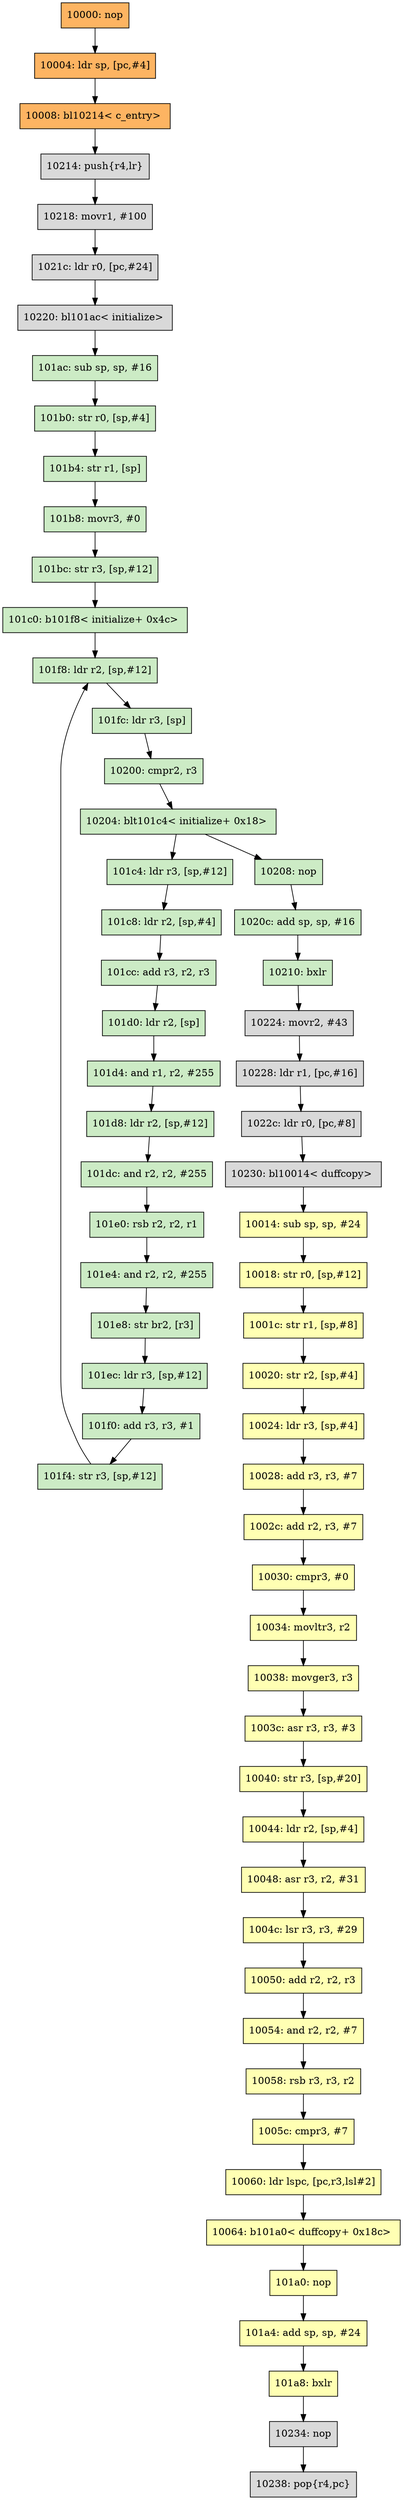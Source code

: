 digraph G {
  "101ac_5082E7" [style=filled shape=rectangle color=black fillcolor="/set312/11" label ="101ac: sub sp, sp, #16"]
  "101f4_5082E7" [style=filled shape=rectangle color=black fillcolor="/set312/11" label ="101f4: str r3, [sp,#12]"]
  "101e8_5082E7" [style=filled shape=rectangle color=black fillcolor="/set312/11" label ="101e8: str br2, [r3]"]
  "1003c_91F457" [style=filled shape=rectangle color=black fillcolor="/set312/2" label ="1003c: asr r3, r3, #3"]
  "1001c_91F457" [style=filled shape=rectangle color=black fillcolor="/set312/2" label ="1001c: str r1, [sp,#8]"]
  "101d4_5082E7" [style=filled shape=rectangle color=black fillcolor="/set312/11" label ="101d4: and r1, r2, #255"]
  "1004c_91F457" [style=filled shape=rectangle color=black fillcolor="/set312/2" label ="1004c: lsr r3, r3, #29"]
  "10024_91F457" [style=filled shape=rectangle color=black fillcolor="/set312/2" label ="10024: ldr r3, [sp,#4]"]
  "10018_91F457" [style=filled shape=rectangle color=black fillcolor="/set312/2" label ="10018: str r0, [sp,#12]"]
  "10200_5082E7" [style=filled shape=rectangle color=black fillcolor="/set312/11" label ="10200: cmpr2, r3"]
  "10228_C485C7" [style=filled shape=rectangle color=black fillcolor="/set312/9" label ="10228: ldr r1, [pc,#16]"]
  "101a4_91F457" [style=filled shape=rectangle color=black fillcolor="/set312/2" label ="101a4: add sp, sp, #24"]
  "10044_91F457" [style=filled shape=rectangle color=black fillcolor="/set312/2" label ="10044: ldr r2, [sp,#4]"]
  "101dc_5082E7" [style=filled shape=rectangle color=black fillcolor="/set312/11" label ="101dc: and r2, r2, #255"]
  "101a0_91F457" [style=filled shape=rectangle color=black fillcolor="/set312/2" label ="101a0: nop"]
  "101ec_5082E7" [style=filled shape=rectangle color=black fillcolor="/set312/11" label ="101ec: ldr r3, [sp,#12]"]
  "10238_C485C7" [style=filled shape=rectangle color=black fillcolor="/set312/9" label ="10238: pop{r4,pc}"]
  "10030_91F457" [style=filled shape=rectangle color=black fillcolor="/set312/2" label ="10030: cmpr3, #0"]
  "10038_91F457" [style=filled shape=rectangle color=black fillcolor="/set312/2" label ="10038: movger3, r3"]
  "101bc_5082E7" [style=filled shape=rectangle color=black fillcolor="/set312/11" label ="101bc: str r3, [sp,#12]"]
  "10064_91F457" [style=filled shape=rectangle color=black fillcolor="/set312/2" label ="10064: b101a0< duffcopy+ 0x18c> "]
  "101e4_5082E7" [style=filled shape=rectangle color=black fillcolor="/set312/11" label ="101e4: and r2, r2, #255"]
  "101f8_5082E7" [style=filled shape=rectangle color=black fillcolor="/set312/11" label ="101f8: ldr r2, [sp,#12]"]
  "10224_C485C7" [style=filled shape=rectangle color=black fillcolor="/set312/9" label ="10224: movr2, #43"]
  "101e0_5082E7" [style=filled shape=rectangle color=black fillcolor="/set312/11" label ="101e0: rsb r2, r2, r1"]
  "10210_5082E7" [style=filled shape=rectangle color=black fillcolor="/set312/11" label ="10210: bxlr"]
  "101b4_5082E7" [style=filled shape=rectangle color=black fillcolor="/set312/11" label ="101b4: str r1, [sp]"]
  "10054_91F457" [style=filled shape=rectangle color=black fillcolor="/set312/2" label ="10054: and r2, r2, #7"]
  "10204_5082E7" [style=filled shape=rectangle color=black fillcolor="/set312/11" label ="10204: blt101c4< initialize+ 0x18> "]
  "10220_C485C7" [style=filled shape=rectangle color=black fillcolor="/set312/9" label ="10220: bl101ac< initialize> "]
  "10020_91F457" [style=filled shape=rectangle color=black fillcolor="/set312/2" label ="10020: str r2, [sp,#4]"]
  "10040_91F457" [style=filled shape=rectangle color=black fillcolor="/set312/2" label ="10040: str r3, [sp,#20]"]
  "10208_5082E7" [style=filled shape=rectangle color=black fillcolor="/set312/11" label ="10208: nop"]
  "101c8_5082E7" [style=filled shape=rectangle color=black fillcolor="/set312/11" label ="101c8: ldr r2, [sp,#4]"]
  "1020c_5082E7" [style=filled shape=rectangle color=black fillcolor="/set312/11" label ="1020c: add sp, sp, #16"]
  "1021c_C485C7" [style=filled shape=rectangle color=black fillcolor="/set312/9" label ="1021c: ldr r0, [pc,#24]"]
  "101cc_5082E7" [style=filled shape=rectangle color=black fillcolor="/set312/11" label ="101cc: add r3, r2, r3"]
  "101d8_5082E7" [style=filled shape=rectangle color=black fillcolor="/set312/11" label ="101d8: ldr r2, [sp,#12]"]
  "10004_542A03" [style=filled shape=rectangle color=black fillcolor="/set312/6" label ="10004: ldr sp, [pc,#4]"]
  "10230_C485C7" [style=filled shape=rectangle color=black fillcolor="/set312/9" label ="10230: bl10014< duffcopy> "]
  "101d0_5082E7" [style=filled shape=rectangle color=black fillcolor="/set312/11" label ="101d0: ldr r2, [sp]"]
  "1022c_C485C7" [style=filled shape=rectangle color=black fillcolor="/set312/9" label ="1022c: ldr r0, [pc,#8]"]
  "10008_542A03" [style=filled shape=rectangle color=black fillcolor="/set312/6" label ="10008: bl10214< c_entry> "]
  "10014_91F457" [style=filled shape=rectangle color=black fillcolor="/set312/2" label ="10014: sub sp, sp, #24"]
  "10048_91F457" [style=filled shape=rectangle color=black fillcolor="/set312/2" label ="10048: asr r3, r2, #31"]
  "10034_91F457" [style=filled shape=rectangle color=black fillcolor="/set312/2" label ="10034: movltr3, r2"]
  "10214_C485C7" [style=filled shape=rectangle color=black fillcolor="/set312/9" label ="10214: push{r4,lr}"]
  "10060_91F457" [style=filled shape=rectangle color=black fillcolor="/set312/2" label ="10060: ldr lspc, [pc,r3,lsl#2]"]
  "101a8_91F457" [style=filled shape=rectangle color=black fillcolor="/set312/2" label ="101a8: bxlr"]
  "101fc_5082E7" [style=filled shape=rectangle color=black fillcolor="/set312/11" label ="101fc: ldr r3, [sp]"]
  "101b0_5082E7" [style=filled shape=rectangle color=black fillcolor="/set312/11" label ="101b0: str r0, [sp,#4]"]
  "10234_C485C7" [style=filled shape=rectangle color=black fillcolor="/set312/9" label ="10234: nop"]
  "101c0_5082E7" [style=filled shape=rectangle color=black fillcolor="/set312/11" label ="101c0: b101f8< initialize+ 0x4c> "]
  "101b8_5082E7" [style=filled shape=rectangle color=black fillcolor="/set312/11" label ="101b8: movr3, #0"]
  "1002c_91F457" [style=filled shape=rectangle color=black fillcolor="/set312/2" label ="1002c: add r2, r3, #7"]
  "10000_542A03" [style=filled shape=rectangle color=black fillcolor="/set312/6" label ="10000: nop"]
  "101f0_5082E7" [style=filled shape=rectangle color=black fillcolor="/set312/11" label ="101f0: add r3, r3, #1"]
  "10028_91F457" [style=filled shape=rectangle color=black fillcolor="/set312/2" label ="10028: add r3, r3, #7"]
  "10218_C485C7" [style=filled shape=rectangle color=black fillcolor="/set312/9" label ="10218: movr1, #100"]
  "1005c_91F457" [style=filled shape=rectangle color=black fillcolor="/set312/2" label ="1005c: cmpr3, #7"]
  "10050_91F457" [style=filled shape=rectangle color=black fillcolor="/set312/2" label ="10050: add r2, r2, r3"]
  "10058_91F457" [style=filled shape=rectangle color=black fillcolor="/set312/2" label ="10058: rsb r3, r3, r2"]
  "101c4_5082E7" [style=filled shape=rectangle color=black fillcolor="/set312/11" label ="101c4: ldr r3, [sp,#12]"]
  "10050_91F457" -> "10054_91F457"
  "10204_5082E7" -> "10208_5082E7"
  "1001c_91F457" -> "10020_91F457"
  "10224_C485C7" -> "10228_C485C7"
  "101a4_91F457" -> "101a8_91F457"
  "10220_C485C7" -> "101ac_5082E7"
  "1022c_C485C7" -> "10230_C485C7"
  "101b8_5082E7" -> "101bc_5082E7"
  "101d0_5082E7" -> "101d4_5082E7"
  "10000_542A03" -> "10004_542A03"
  "1021c_C485C7" -> "10220_C485C7"
  "10034_91F457" -> "10038_91F457"
  "1002c_91F457" -> "10030_91F457"
  "10058_91F457" -> "1005c_91F457"
  "10218_C485C7" -> "1021c_C485C7"
  "10228_C485C7" -> "1022c_C485C7"
  "101ac_5082E7" -> "101b0_5082E7"
  "10024_91F457" -> "10028_91F457"
  "101b4_5082E7" -> "101b8_5082E7"
  "101e4_5082E7" -> "101e8_5082E7"
  "10040_91F457" -> "10044_91F457"
  "10204_5082E7" -> "101c4_5082E7"
  "101f0_5082E7" -> "101f4_5082E7"
  "10014_91F457" -> "10018_91F457"
  "1020c_5082E7" -> "10210_5082E7"
  "101f8_5082E7" -> "101fc_5082E7"
  "101b0_5082E7" -> "101b4_5082E7"
  "10030_91F457" -> "10034_91F457"
  "10234_C485C7" -> "10238_C485C7"
  "10054_91F457" -> "10058_91F457"
  "101e8_5082E7" -> "101ec_5082E7"
  "101e0_5082E7" -> "101e4_5082E7"
  "10020_91F457" -> "10024_91F457"
  "10210_5082E7" -> "10224_C485C7"
  "1005c_91F457" -> "10060_91F457"
  "101dc_5082E7" -> "101e0_5082E7"
  "10230_C485C7" -> "10014_91F457"
  "10208_5082E7" -> "1020c_5082E7"
  "101a8_91F457" -> "10234_C485C7"
  "101c0_5082E7" -> "101f8_5082E7"
  "101ec_5082E7" -> "101f0_5082E7"
  "101d4_5082E7" -> "101d8_5082E7"
  "101c4_5082E7" -> "101c8_5082E7"
  "1003c_91F457" -> "10040_91F457"
  "10008_542A03" -> "10214_C485C7"
  "10048_91F457" -> "1004c_91F457"
  "101a0_91F457" -> "101a4_91F457"
  "10028_91F457" -> "1002c_91F457"
  "101bc_5082E7" -> "101c0_5082E7"
  "10060_91F457" -> "10064_91F457"
  "101f4_5082E7" -> "101f8_5082E7"
  "10214_C485C7" -> "10218_C485C7"
  "101d8_5082E7" -> "101dc_5082E7"
  "10038_91F457" -> "1003c_91F457"
  "101fc_5082E7" -> "10200_5082E7"
  "10064_91F457" -> "101a0_91F457"
  "10004_542A03" -> "10008_542A03"
  "10044_91F457" -> "10048_91F457"
  "10018_91F457" -> "1001c_91F457"
  "101cc_5082E7" -> "101d0_5082E7"
  "101c8_5082E7" -> "101cc_5082E7"
  "10200_5082E7" -> "10204_5082E7"
  "1004c_91F457" -> "10050_91F457"
}